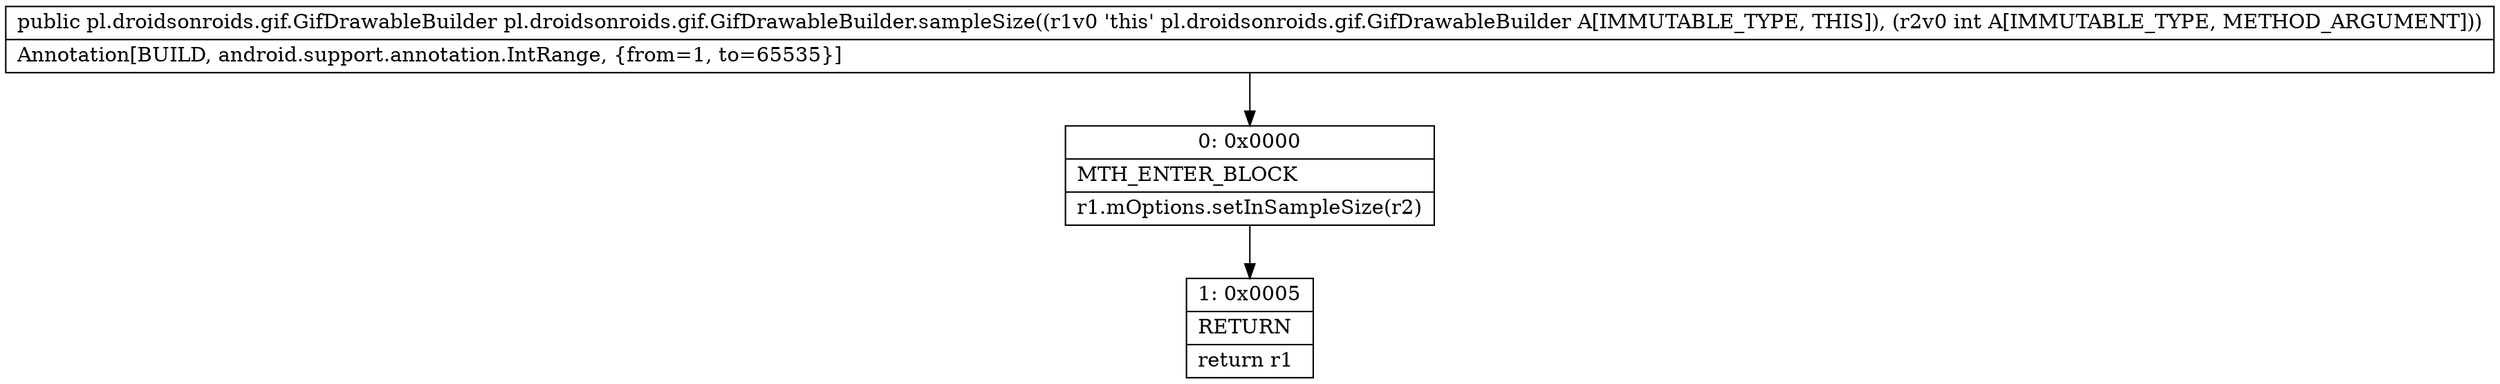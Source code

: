 digraph "CFG forpl.droidsonroids.gif.GifDrawableBuilder.sampleSize(I)Lpl\/droidsonroids\/gif\/GifDrawableBuilder;" {
Node_0 [shape=record,label="{0\:\ 0x0000|MTH_ENTER_BLOCK\l|r1.mOptions.setInSampleSize(r2)\l}"];
Node_1 [shape=record,label="{1\:\ 0x0005|RETURN\l|return r1\l}"];
MethodNode[shape=record,label="{public pl.droidsonroids.gif.GifDrawableBuilder pl.droidsonroids.gif.GifDrawableBuilder.sampleSize((r1v0 'this' pl.droidsonroids.gif.GifDrawableBuilder A[IMMUTABLE_TYPE, THIS]), (r2v0 int A[IMMUTABLE_TYPE, METHOD_ARGUMENT]))  | Annotation[BUILD, android.support.annotation.IntRange, \{from=1, to=65535\}]\l}"];
MethodNode -> Node_0;
Node_0 -> Node_1;
}

